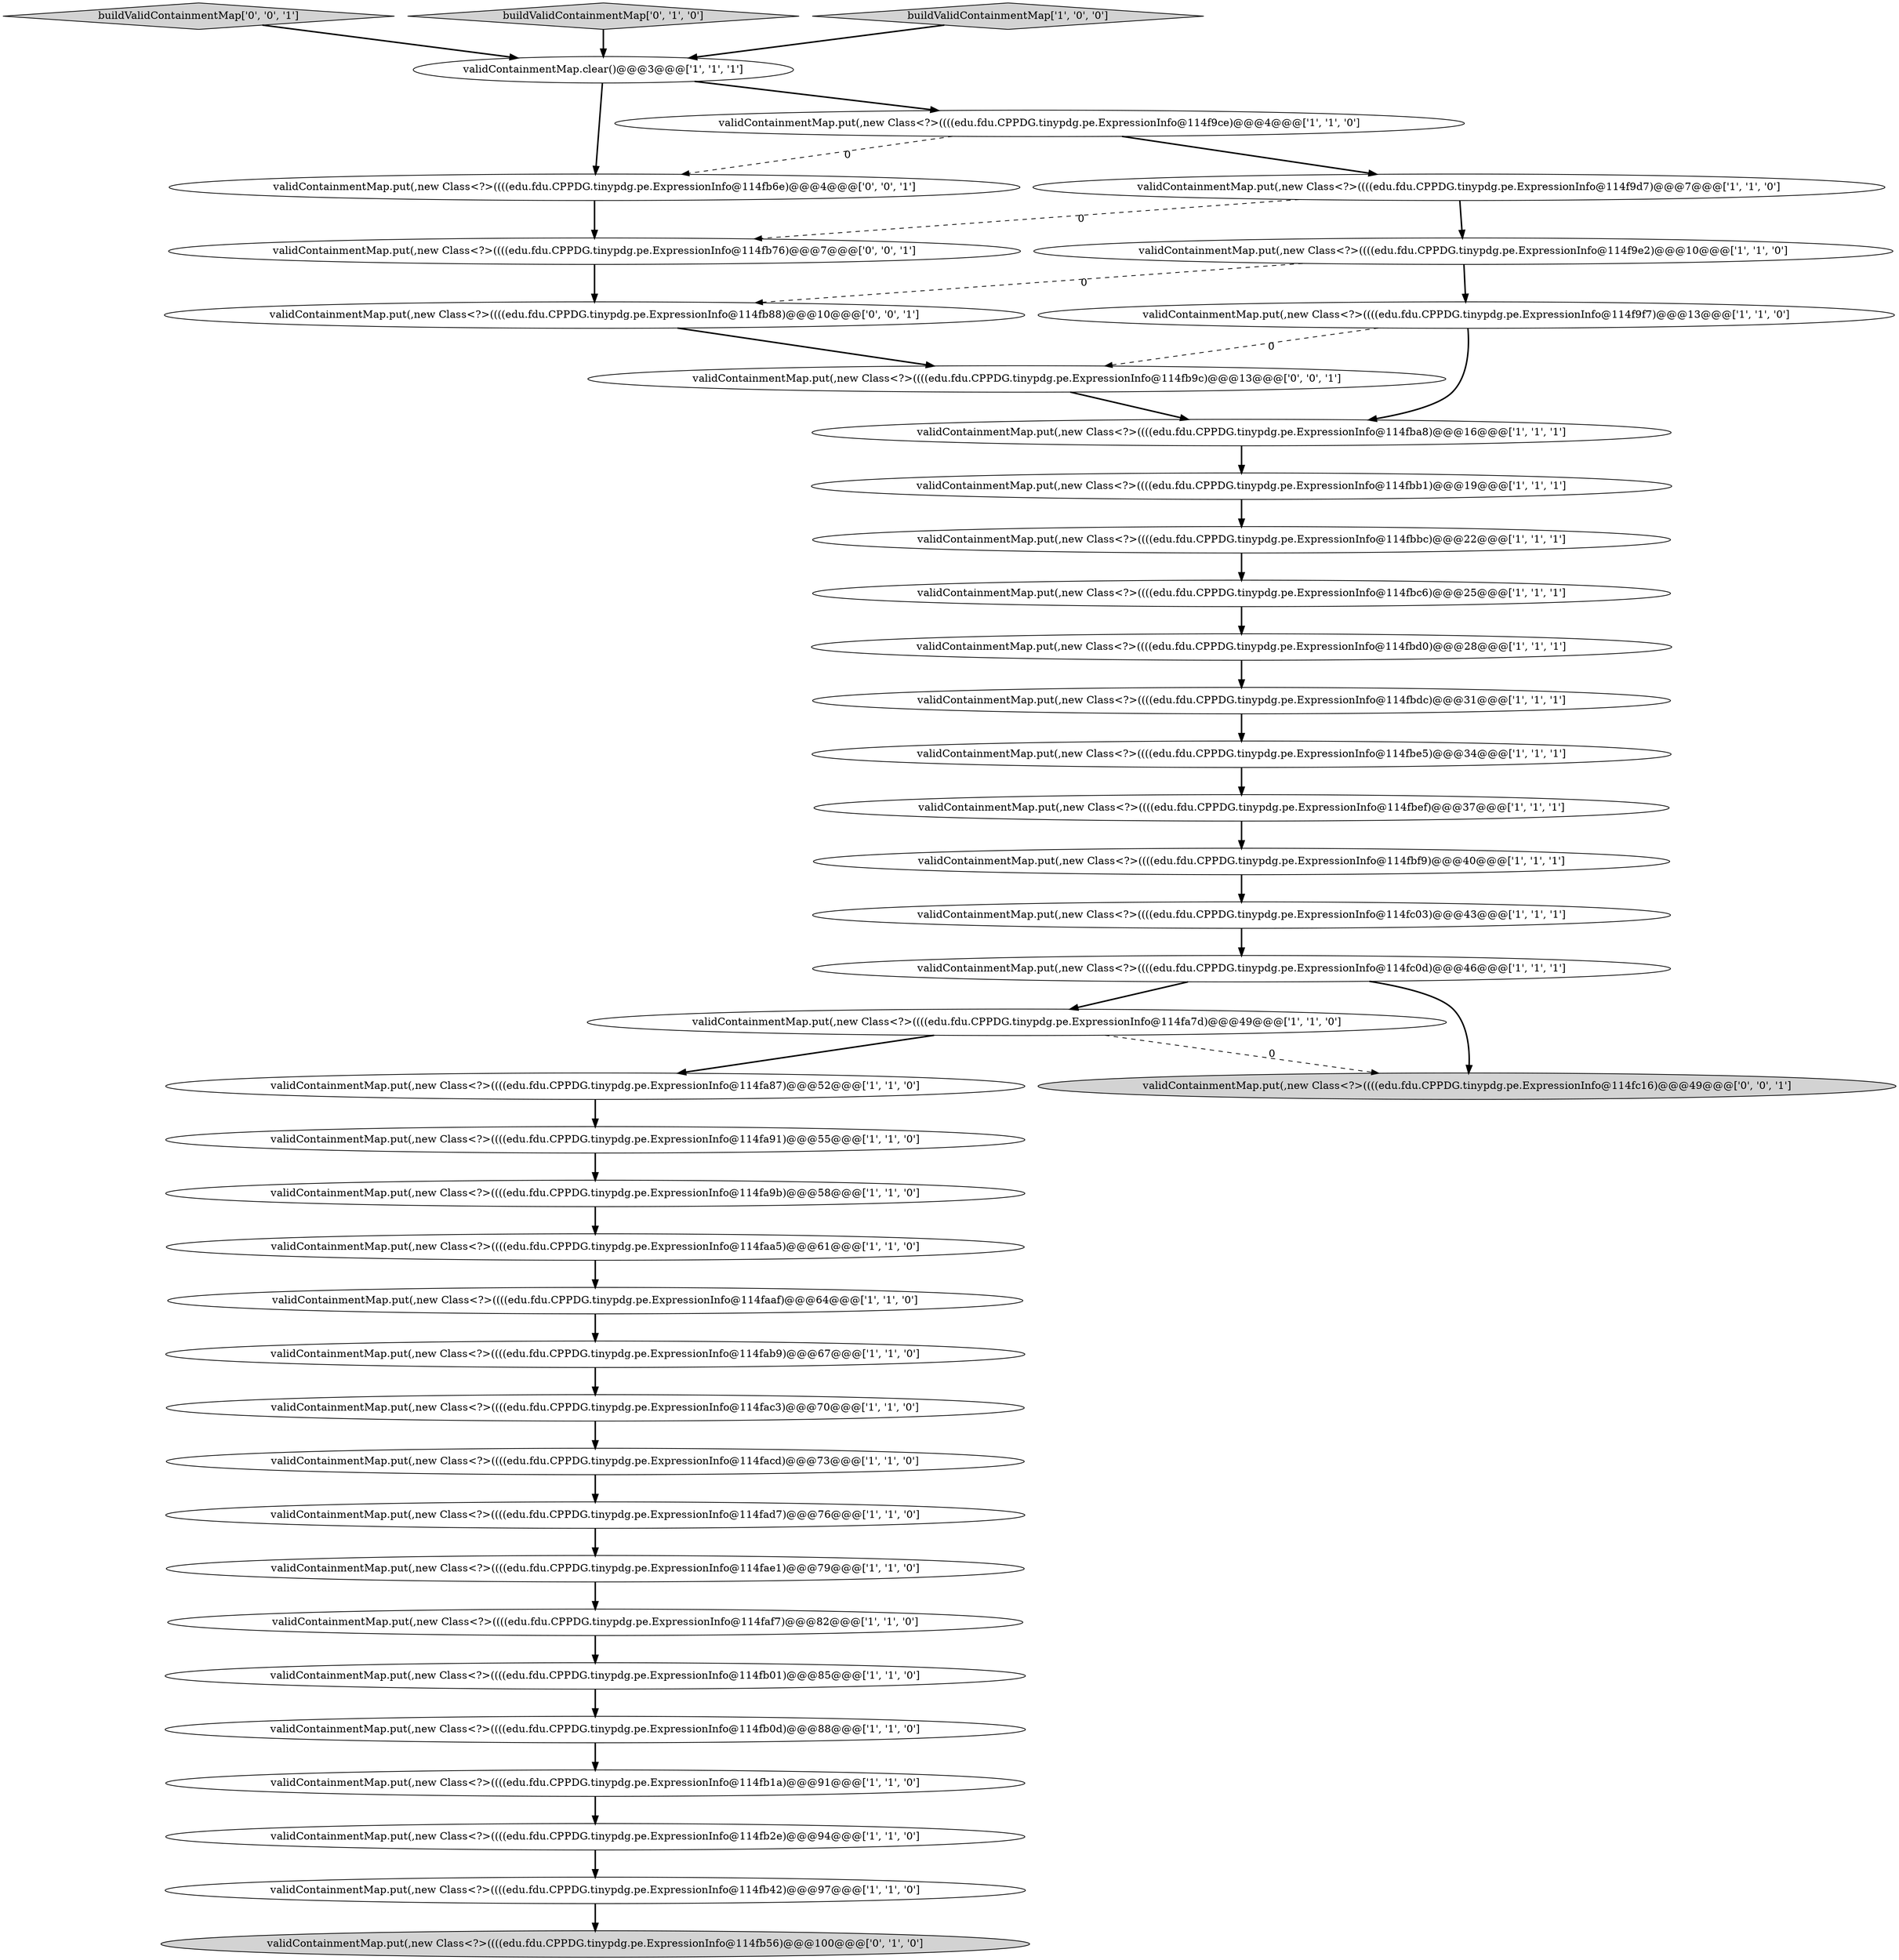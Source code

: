 digraph {
20 [style = filled, label = "validContainmentMap.put(,new Class<?>((((edu.fdu.CPPDG.tinypdg.pe.ExpressionInfo@114fbc6)@@@25@@@['1', '1', '1']", fillcolor = white, shape = ellipse image = "AAA0AAABBB1BBB"];
9 [style = filled, label = "validContainmentMap.put(,new Class<?>((((edu.fdu.CPPDG.tinypdg.pe.ExpressionInfo@114fae1)@@@79@@@['1', '1', '0']", fillcolor = white, shape = ellipse image = "AAA0AAABBB1BBB"];
33 [style = filled, label = "validContainmentMap.put(,new Class<?>((((edu.fdu.CPPDG.tinypdg.pe.ExpressionInfo@114fb2e)@@@94@@@['1', '1', '0']", fillcolor = white, shape = ellipse image = "AAA0AAABBB1BBB"];
29 [style = filled, label = "validContainmentMap.put(,new Class<?>((((edu.fdu.CPPDG.tinypdg.pe.ExpressionInfo@114f9f7)@@@13@@@['1', '1', '0']", fillcolor = white, shape = ellipse image = "AAA0AAABBB1BBB"];
32 [style = filled, label = "validContainmentMap.put(,new Class<?>((((edu.fdu.CPPDG.tinypdg.pe.ExpressionInfo@114fba8)@@@16@@@['1', '1', '1']", fillcolor = white, shape = ellipse image = "AAA0AAABBB1BBB"];
13 [style = filled, label = "validContainmentMap.put(,new Class<?>((((edu.fdu.CPPDG.tinypdg.pe.ExpressionInfo@114fbe5)@@@34@@@['1', '1', '1']", fillcolor = white, shape = ellipse image = "AAA0AAABBB1BBB"];
36 [style = filled, label = "validContainmentMap.put(,new Class<?>((((edu.fdu.CPPDG.tinypdg.pe.ExpressionInfo@114fb88)@@@10@@@['0', '0', '1']", fillcolor = white, shape = ellipse image = "AAA0AAABBB3BBB"];
28 [style = filled, label = "validContainmentMap.put(,new Class<?>((((edu.fdu.CPPDG.tinypdg.pe.ExpressionInfo@114fc03)@@@43@@@['1', '1', '1']", fillcolor = white, shape = ellipse image = "AAA0AAABBB1BBB"];
40 [style = filled, label = "validContainmentMap.put(,new Class<?>((((edu.fdu.CPPDG.tinypdg.pe.ExpressionInfo@114fb6e)@@@4@@@['0', '0', '1']", fillcolor = white, shape = ellipse image = "AAA0AAABBB3BBB"];
38 [style = filled, label = "buildValidContainmentMap['0', '0', '1']", fillcolor = lightgray, shape = diamond image = "AAA0AAABBB3BBB"];
26 [style = filled, label = "validContainmentMap.put(,new Class<?>((((edu.fdu.CPPDG.tinypdg.pe.ExpressionInfo@114f9e2)@@@10@@@['1', '1', '0']", fillcolor = white, shape = ellipse image = "AAA0AAABBB1BBB"];
39 [style = filled, label = "validContainmentMap.put(,new Class<?>((((edu.fdu.CPPDG.tinypdg.pe.ExpressionInfo@114fb76)@@@7@@@['0', '0', '1']", fillcolor = white, shape = ellipse image = "AAA0AAABBB3BBB"];
25 [style = filled, label = "validContainmentMap.put(,new Class<?>((((edu.fdu.CPPDG.tinypdg.pe.ExpressionInfo@114fc0d)@@@46@@@['1', '1', '1']", fillcolor = white, shape = ellipse image = "AAA0AAABBB1BBB"];
27 [style = filled, label = "validContainmentMap.put(,new Class<?>((((edu.fdu.CPPDG.tinypdg.pe.ExpressionInfo@114fb1a)@@@91@@@['1', '1', '0']", fillcolor = white, shape = ellipse image = "AAA0AAABBB1BBB"];
1 [style = filled, label = "validContainmentMap.put(,new Class<?>((((edu.fdu.CPPDG.tinypdg.pe.ExpressionInfo@114fbef)@@@37@@@['1', '1', '1']", fillcolor = white, shape = ellipse image = "AAA0AAABBB1BBB"];
8 [style = filled, label = "validContainmentMap.put(,new Class<?>((((edu.fdu.CPPDG.tinypdg.pe.ExpressionInfo@114fbb1)@@@19@@@['1', '1', '1']", fillcolor = white, shape = ellipse image = "AAA0AAABBB1BBB"];
35 [style = filled, label = "buildValidContainmentMap['0', '1', '0']", fillcolor = lightgray, shape = diamond image = "AAA0AAABBB2BBB"];
14 [style = filled, label = "validContainmentMap.put(,new Class<?>((((edu.fdu.CPPDG.tinypdg.pe.ExpressionInfo@114fb42)@@@97@@@['1', '1', '0']", fillcolor = white, shape = ellipse image = "AAA0AAABBB1BBB"];
2 [style = filled, label = "validContainmentMap.put(,new Class<?>((((edu.fdu.CPPDG.tinypdg.pe.ExpressionInfo@114fb01)@@@85@@@['1', '1', '0']", fillcolor = white, shape = ellipse image = "AAA0AAABBB1BBB"];
34 [style = filled, label = "validContainmentMap.put(,new Class<?>((((edu.fdu.CPPDG.tinypdg.pe.ExpressionInfo@114fb56)@@@100@@@['0', '1', '0']", fillcolor = lightgray, shape = ellipse image = "AAA1AAABBB2BBB"];
11 [style = filled, label = "validContainmentMap.put(,new Class<?>((((edu.fdu.CPPDG.tinypdg.pe.ExpressionInfo@114fac3)@@@70@@@['1', '1', '0']", fillcolor = white, shape = ellipse image = "AAA0AAABBB1BBB"];
0 [style = filled, label = "validContainmentMap.put(,new Class<?>((((edu.fdu.CPPDG.tinypdg.pe.ExpressionInfo@114fbbc)@@@22@@@['1', '1', '1']", fillcolor = white, shape = ellipse image = "AAA0AAABBB1BBB"];
10 [style = filled, label = "validContainmentMap.put(,new Class<?>((((edu.fdu.CPPDG.tinypdg.pe.ExpressionInfo@114fa9b)@@@58@@@['1', '1', '0']", fillcolor = white, shape = ellipse image = "AAA0AAABBB1BBB"];
17 [style = filled, label = "validContainmentMap.put(,new Class<?>((((edu.fdu.CPPDG.tinypdg.pe.ExpressionInfo@114fb0d)@@@88@@@['1', '1', '0']", fillcolor = white, shape = ellipse image = "AAA0AAABBB1BBB"];
23 [style = filled, label = "validContainmentMap.put(,new Class<?>((((edu.fdu.CPPDG.tinypdg.pe.ExpressionInfo@114fa87)@@@52@@@['1', '1', '0']", fillcolor = white, shape = ellipse image = "AAA0AAABBB1BBB"];
24 [style = filled, label = "validContainmentMap.clear()@@@3@@@['1', '1', '1']", fillcolor = white, shape = ellipse image = "AAA0AAABBB1BBB"];
30 [style = filled, label = "validContainmentMap.put(,new Class<?>((((edu.fdu.CPPDG.tinypdg.pe.ExpressionInfo@114fbdc)@@@31@@@['1', '1', '1']", fillcolor = white, shape = ellipse image = "AAA0AAABBB1BBB"];
21 [style = filled, label = "validContainmentMap.put(,new Class<?>((((edu.fdu.CPPDG.tinypdg.pe.ExpressionInfo@114facd)@@@73@@@['1', '1', '0']", fillcolor = white, shape = ellipse image = "AAA0AAABBB1BBB"];
15 [style = filled, label = "validContainmentMap.put(,new Class<?>((((edu.fdu.CPPDG.tinypdg.pe.ExpressionInfo@114faa5)@@@61@@@['1', '1', '0']", fillcolor = white, shape = ellipse image = "AAA0AAABBB1BBB"];
41 [style = filled, label = "validContainmentMap.put(,new Class<?>((((edu.fdu.CPPDG.tinypdg.pe.ExpressionInfo@114fb9c)@@@13@@@['0', '0', '1']", fillcolor = white, shape = ellipse image = "AAA0AAABBB3BBB"];
4 [style = filled, label = "validContainmentMap.put(,new Class<?>((((edu.fdu.CPPDG.tinypdg.pe.ExpressionInfo@114fa7d)@@@49@@@['1', '1', '0']", fillcolor = white, shape = ellipse image = "AAA0AAABBB1BBB"];
7 [style = filled, label = "validContainmentMap.put(,new Class<?>((((edu.fdu.CPPDG.tinypdg.pe.ExpressionInfo@114fa91)@@@55@@@['1', '1', '0']", fillcolor = white, shape = ellipse image = "AAA0AAABBB1BBB"];
31 [style = filled, label = "validContainmentMap.put(,new Class<?>((((edu.fdu.CPPDG.tinypdg.pe.ExpressionInfo@114f9d7)@@@7@@@['1', '1', '0']", fillcolor = white, shape = ellipse image = "AAA0AAABBB1BBB"];
6 [style = filled, label = "validContainmentMap.put(,new Class<?>((((edu.fdu.CPPDG.tinypdg.pe.ExpressionInfo@114f9ce)@@@4@@@['1', '1', '0']", fillcolor = white, shape = ellipse image = "AAA0AAABBB1BBB"];
12 [style = filled, label = "validContainmentMap.put(,new Class<?>((((edu.fdu.CPPDG.tinypdg.pe.ExpressionInfo@114fbf9)@@@40@@@['1', '1', '1']", fillcolor = white, shape = ellipse image = "AAA0AAABBB1BBB"];
22 [style = filled, label = "buildValidContainmentMap['1', '0', '0']", fillcolor = lightgray, shape = diamond image = "AAA0AAABBB1BBB"];
3 [style = filled, label = "validContainmentMap.put(,new Class<?>((((edu.fdu.CPPDG.tinypdg.pe.ExpressionInfo@114fbd0)@@@28@@@['1', '1', '1']", fillcolor = white, shape = ellipse image = "AAA0AAABBB1BBB"];
18 [style = filled, label = "validContainmentMap.put(,new Class<?>((((edu.fdu.CPPDG.tinypdg.pe.ExpressionInfo@114faf7)@@@82@@@['1', '1', '0']", fillcolor = white, shape = ellipse image = "AAA0AAABBB1BBB"];
5 [style = filled, label = "validContainmentMap.put(,new Class<?>((((edu.fdu.CPPDG.tinypdg.pe.ExpressionInfo@114fab9)@@@67@@@['1', '1', '0']", fillcolor = white, shape = ellipse image = "AAA0AAABBB1BBB"];
37 [style = filled, label = "validContainmentMap.put(,new Class<?>((((edu.fdu.CPPDG.tinypdg.pe.ExpressionInfo@114fc16)@@@49@@@['0', '0', '1']", fillcolor = lightgray, shape = ellipse image = "AAA0AAABBB3BBB"];
16 [style = filled, label = "validContainmentMap.put(,new Class<?>((((edu.fdu.CPPDG.tinypdg.pe.ExpressionInfo@114faaf)@@@64@@@['1', '1', '0']", fillcolor = white, shape = ellipse image = "AAA0AAABBB1BBB"];
19 [style = filled, label = "validContainmentMap.put(,new Class<?>((((edu.fdu.CPPDG.tinypdg.pe.ExpressionInfo@114fad7)@@@76@@@['1', '1', '0']", fillcolor = white, shape = ellipse image = "AAA0AAABBB1BBB"];
9->18 [style = bold, label=""];
24->40 [style = bold, label=""];
12->28 [style = bold, label=""];
20->3 [style = bold, label=""];
27->33 [style = bold, label=""];
11->21 [style = bold, label=""];
19->9 [style = bold, label=""];
17->27 [style = bold, label=""];
18->2 [style = bold, label=""];
8->0 [style = bold, label=""];
6->40 [style = dashed, label="0"];
7->10 [style = bold, label=""];
22->24 [style = bold, label=""];
1->12 [style = bold, label=""];
30->13 [style = bold, label=""];
41->32 [style = bold, label=""];
26->36 [style = dashed, label="0"];
3->30 [style = bold, label=""];
29->41 [style = dashed, label="0"];
31->26 [style = bold, label=""];
38->24 [style = bold, label=""];
2->17 [style = bold, label=""];
36->41 [style = bold, label=""];
39->36 [style = bold, label=""];
0->20 [style = bold, label=""];
25->4 [style = bold, label=""];
21->19 [style = bold, label=""];
29->32 [style = bold, label=""];
6->31 [style = bold, label=""];
5->11 [style = bold, label=""];
32->8 [style = bold, label=""];
31->39 [style = dashed, label="0"];
15->16 [style = bold, label=""];
23->7 [style = bold, label=""];
14->34 [style = bold, label=""];
4->23 [style = bold, label=""];
16->5 [style = bold, label=""];
13->1 [style = bold, label=""];
33->14 [style = bold, label=""];
4->37 [style = dashed, label="0"];
10->15 [style = bold, label=""];
40->39 [style = bold, label=""];
24->6 [style = bold, label=""];
35->24 [style = bold, label=""];
25->37 [style = bold, label=""];
26->29 [style = bold, label=""];
28->25 [style = bold, label=""];
}

